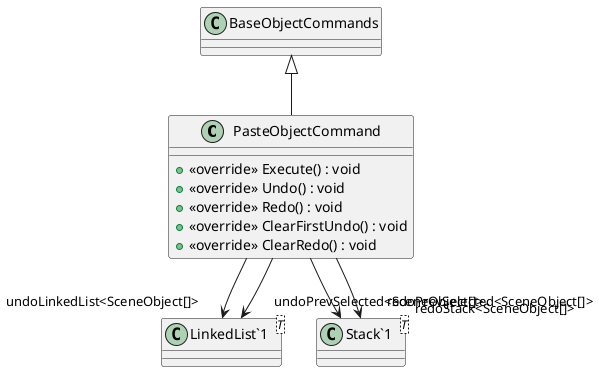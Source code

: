 @startuml
class PasteObjectCommand {
    + <<override>> Execute() : void
    + <<override>> Undo() : void
    + <<override>> Redo() : void
    + <<override>> ClearFirstUndo() : void
    + <<override>> ClearRedo() : void
}
class "LinkedList`1"<T> {
}
class "Stack`1"<T> {
}
BaseObjectCommands <|-- PasteObjectCommand
PasteObjectCommand --> "undoLinkedList<SceneObject[]>" "LinkedList`1"
PasteObjectCommand --> "redoStack<SceneObject[]>" "Stack`1"
PasteObjectCommand --> "undoPrevSelected<SceneObject[]>" "LinkedList`1"
PasteObjectCommand --> "redoPrevSelected<SceneObject[]>" "Stack`1"
@enduml
